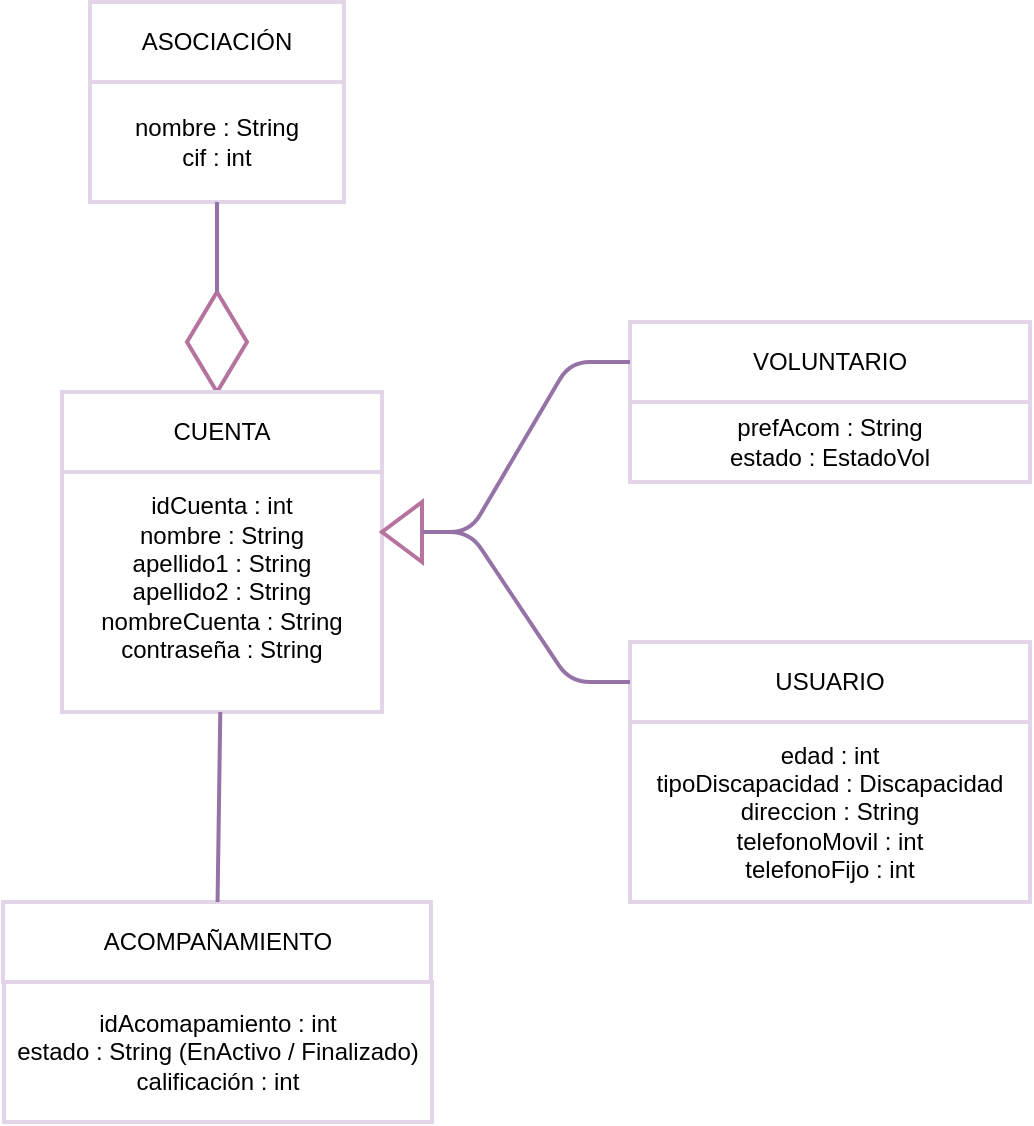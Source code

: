 <mxfile version="12.1.0" type="device" pages="1"><diagram id="lLpr2HKqQsdNPTikZ9qy" name="Page-1"><mxGraphModel dx="1173" dy="673" grid="1" gridSize="10" guides="1" tooltips="1" connect="1" arrows="1" fold="1" page="1" pageScale="1" pageWidth="827" pageHeight="1169" math="0" shadow="0"><root><mxCell id="0"/><mxCell id="1" parent="0"/><mxCell id="4i-2PndOn3J5-AyHGP-Q-14" value="ASOCIACIÓN" style="rounded=0;whiteSpace=wrap;html=1;strokeWidth=2;strokeColor=#E1D5E7;" parent="1" vertex="1"><mxGeometry x="120" y="210" width="127" height="40" as="geometry"/></mxCell><mxCell id="4i-2PndOn3J5-AyHGP-Q-16" value="nombre : String&lt;br&gt;cif : int" style="rounded=0;whiteSpace=wrap;html=1;strokeWidth=2;strokeColor=#E1D5E7;" parent="1" vertex="1"><mxGeometry x="120" y="250" width="127" height="60" as="geometry"/></mxCell><mxCell id="4i-2PndOn3J5-AyHGP-Q-17" value="USUARIO" style="rounded=0;whiteSpace=wrap;html=1;strokeWidth=2;strokeColor=#E1D5E7;" parent="1" vertex="1"><mxGeometry x="390" y="530" width="200" height="40" as="geometry"/></mxCell><mxCell id="4i-2PndOn3J5-AyHGP-Q-18" value="edad : int&lt;br&gt;tipoDiscapacidad : Discapacidad&lt;br&gt;direccion : String&lt;br&gt;telefonoMovil : int&lt;br&gt;telefonoFijo : int" style="rounded=0;whiteSpace=wrap;html=1;strokeWidth=2;strokeColor=#E1D5E7;" parent="1" vertex="1"><mxGeometry x="390" y="570" width="200" height="90" as="geometry"/></mxCell><mxCell id="4i-2PndOn3J5-AyHGP-Q-19" value="" style="rhombus;whiteSpace=wrap;html=1;strokeColor=#B5739D;strokeWidth=2;fillColor=#FFFFFF;" parent="1" vertex="1"><mxGeometry x="168.5" y="355" width="30" height="50" as="geometry"/></mxCell><mxCell id="4i-2PndOn3J5-AyHGP-Q-20" value="" style="endArrow=none;html=1;strokeWidth=2;fillColor=#e1d5e7;strokeColor=#9673a6;exitX=0.5;exitY=0;exitDx=0;exitDy=0;entryX=0.5;entryY=1;entryDx=0;entryDy=0;" parent="1" source="4i-2PndOn3J5-AyHGP-Q-19" target="4i-2PndOn3J5-AyHGP-Q-16" edge="1"><mxGeometry width="50" height="50" relative="1" as="geometry"><mxPoint x="16" y="300" as="sourcePoint"/><mxPoint x="106" y="230" as="targetPoint"/><Array as="points"/></mxGeometry></mxCell><mxCell id="4i-2PndOn3J5-AyHGP-Q-21" value="VOLUNTARIO" style="rounded=0;whiteSpace=wrap;html=1;strokeWidth=2;strokeColor=#E1D5E7;" parent="1" vertex="1"><mxGeometry x="390" y="370" width="200" height="40" as="geometry"/></mxCell><mxCell id="4i-2PndOn3J5-AyHGP-Q-22" value="&lt;span style=&quot;white-space: normal&quot;&gt;prefAcom : String&lt;br&gt;estado : EstadoVol&lt;br&gt;&lt;/span&gt;" style="rounded=0;whiteSpace=wrap;html=1;strokeWidth=2;strokeColor=#E1D5E7;" parent="1" vertex="1"><mxGeometry x="390" y="410" width="200" height="40" as="geometry"/></mxCell><mxCell id="4i-2PndOn3J5-AyHGP-Q-25" value="CUENTA" style="rounded=0;whiteSpace=wrap;html=1;strokeWidth=2;strokeColor=#E1D5E7;" parent="1" vertex="1"><mxGeometry x="106" y="405" width="160" height="40" as="geometry"/></mxCell><mxCell id="4i-2PndOn3J5-AyHGP-Q-27" value="&lt;span style=&quot;white-space: normal&quot;&gt;idCuenta : int&lt;br&gt;nombre : String&lt;/span&gt;&lt;br style=&quot;white-space: normal&quot;&gt;&lt;span style=&quot;white-space: normal&quot;&gt;apellido1 : String&lt;/span&gt;&lt;br style=&quot;white-space: normal&quot;&gt;&lt;span style=&quot;white-space: normal&quot;&gt;apellido2 : String&lt;/span&gt;&lt;br style=&quot;white-space: normal&quot;&gt;&lt;span style=&quot;white-space: normal&quot;&gt;nombreCuenta : String&lt;/span&gt;&lt;br style=&quot;white-space: normal&quot;&gt;&lt;span style=&quot;white-space: normal&quot;&gt;contraseña : String&lt;br&gt;&lt;br&gt;&lt;/span&gt;" style="rounded=0;whiteSpace=wrap;html=1;strokeWidth=2;strokeColor=#E1D5E7;" parent="1" vertex="1"><mxGeometry x="106" y="445" width="160" height="120" as="geometry"/></mxCell><mxCell id="4i-2PndOn3J5-AyHGP-Q-30" value="" style="triangle;whiteSpace=wrap;html=1;strokeColor=#B5739D;strokeWidth=2;fillColor=#FFFFFF;rotation=180;" parent="1" vertex="1"><mxGeometry x="266" y="460" width="20" height="30" as="geometry"/></mxCell><mxCell id="4i-2PndOn3J5-AyHGP-Q-31" value="" style="endArrow=none;html=1;strokeWidth=2;fillColor=#e1d5e7;strokeColor=#9673a6;exitX=0;exitY=0.5;exitDx=0;exitDy=0;entryX=0;entryY=0.5;entryDx=0;entryDy=0;" parent="1" source="4i-2PndOn3J5-AyHGP-Q-21" target="4i-2PndOn3J5-AyHGP-Q-30" edge="1"><mxGeometry width="50" height="50" relative="1" as="geometry"><mxPoint x="303.5" y="425.0" as="sourcePoint"/><mxPoint x="303.5" y="380.0" as="targetPoint"/><Array as="points"><mxPoint x="360" y="390"/><mxPoint x="310" y="475"/></Array></mxGeometry></mxCell><mxCell id="4i-2PndOn3J5-AyHGP-Q-32" value="" style="endArrow=none;html=1;strokeWidth=2;fillColor=#e1d5e7;strokeColor=#9673a6;exitX=0;exitY=0.5;exitDx=0;exitDy=0;entryX=0;entryY=0.5;entryDx=0;entryDy=0;" parent="1" source="4i-2PndOn3J5-AyHGP-Q-17" target="4i-2PndOn3J5-AyHGP-Q-30" edge="1"><mxGeometry width="50" height="50" relative="1" as="geometry"><mxPoint x="420" y="400.0" as="sourcePoint"/><mxPoint x="296" y="495" as="targetPoint"/><Array as="points"><mxPoint x="360" y="550"/><mxPoint x="310" y="475"/></Array></mxGeometry></mxCell><mxCell id="8mWcawNjxInmfWs6tG1u-1" value="ACOMPAÑAMIENTO" style="rounded=0;whiteSpace=wrap;html=1;strokeWidth=2;strokeColor=#E1D5E7;" parent="1" vertex="1"><mxGeometry x="76.5" y="660" width="214" height="40" as="geometry"/></mxCell><mxCell id="8mWcawNjxInmfWs6tG1u-2" value="&lt;span style=&quot;white-space: normal&quot;&gt;idAcomapamiento : int&lt;br&gt;estado : String (EnActivo / Finalizado)&lt;br&gt;calificación : int&lt;br&gt;&lt;/span&gt;" style="rounded=0;whiteSpace=wrap;html=1;strokeWidth=2;strokeColor=#E1D5E7;" parent="1" vertex="1"><mxGeometry x="77" y="700" width="214" height="70" as="geometry"/></mxCell><mxCell id="8mWcawNjxInmfWs6tG1u-4" value="" style="endArrow=none;html=1;strokeWidth=2;fillColor=#e1d5e7;strokeColor=#9673a6;" parent="1" source="8mWcawNjxInmfWs6tG1u-1" target="4i-2PndOn3J5-AyHGP-Q-27" edge="1"><mxGeometry width="50" height="50" relative="1" as="geometry"><mxPoint x="193.5" y="365" as="sourcePoint"/><mxPoint x="193.5" y="320" as="targetPoint"/><Array as="points"/></mxGeometry></mxCell></root></mxGraphModel></diagram></mxfile>